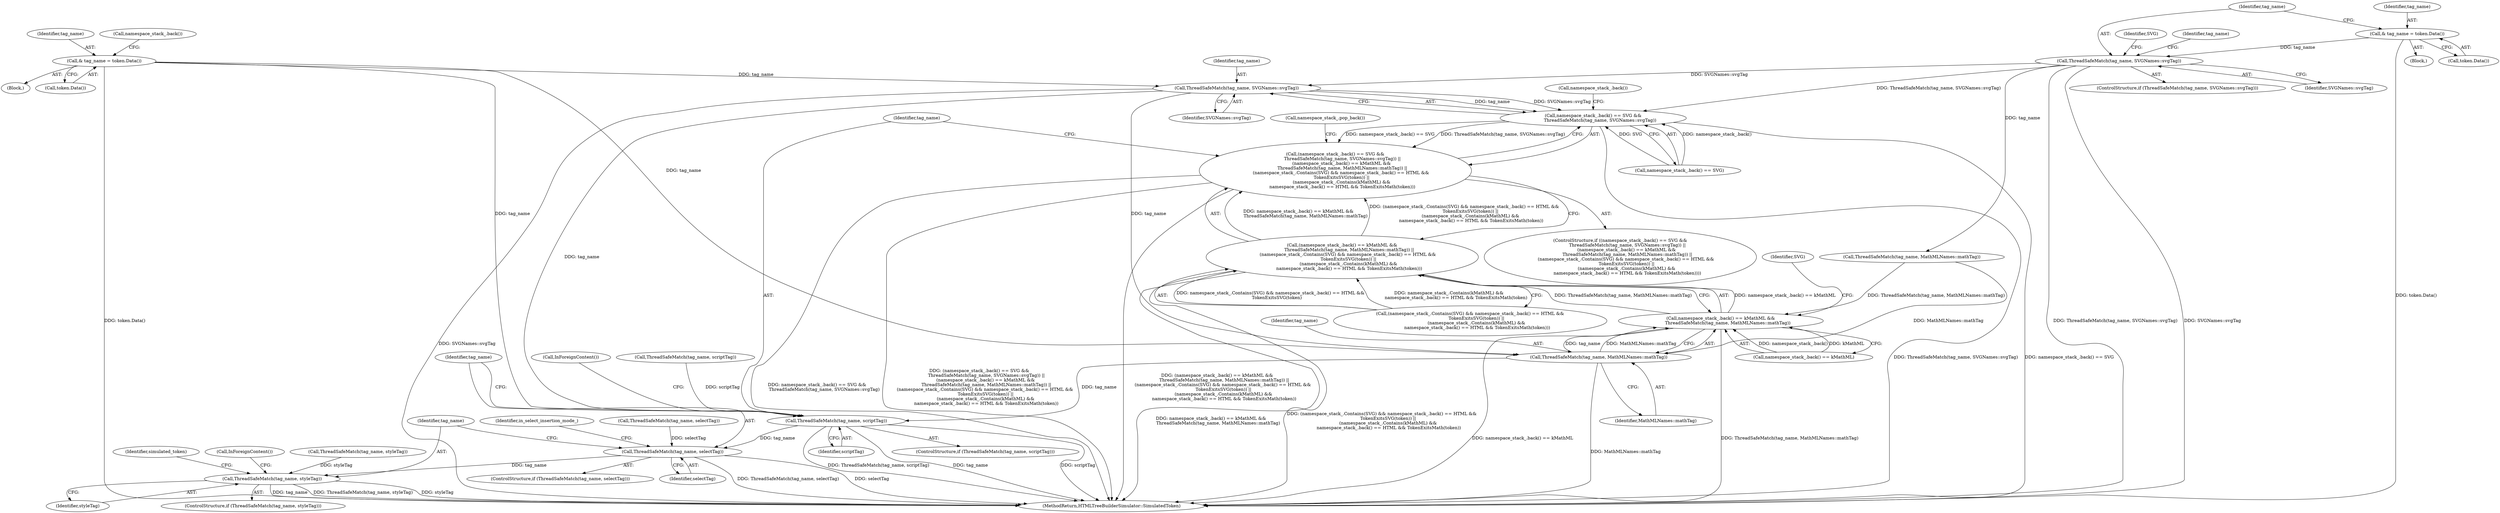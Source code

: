 digraph "0_Chrome_133bc5c262b2555af223263452e9875a95db9eb7@API" {
"1000278" [label="(Call,ThreadSafeMatch(tag_name, SVGNames::svgTag))"];
"1000269" [label="(Call,& tag_name = token.Data())"];
"1000118" [label="(Call,ThreadSafeMatch(tag_name, SVGNames::svgTag))"];
"1000114" [label="(Call,& tag_name = token.Data())"];
"1000274" [label="(Call,namespace_stack_.back() == SVG &&\n          ThreadSafeMatch(tag_name, SVGNames::svgTag))"];
"1000273" [label="(Call,(namespace_stack_.back() == SVG &&\n          ThreadSafeMatch(tag_name, SVGNames::svgTag)) ||\n         (namespace_stack_.back() == kMathML &&\n          ThreadSafeMatch(tag_name, MathMLNames::mathTag)) ||\n        (namespace_stack_.Contains(SVG) && namespace_stack_.back() == HTML &&\n         TokenExitsSVG(token)) ||\n         (namespace_stack_.Contains(kMathML) &&\n          namespace_stack_.back() == HTML && TokenExitsMath(token)))"];
"1000286" [label="(Call,ThreadSafeMatch(tag_name, MathMLNames::mathTag))"];
"1000282" [label="(Call,namespace_stack_.back() == kMathML &&\n          ThreadSafeMatch(tag_name, MathMLNames::mathTag))"];
"1000281" [label="(Call,(namespace_stack_.back() == kMathML &&\n          ThreadSafeMatch(tag_name, MathMLNames::mathTag)) ||\n        (namespace_stack_.Contains(SVG) && namespace_stack_.back() == HTML &&\n         TokenExitsSVG(token)) ||\n         (namespace_stack_.Contains(kMathML) &&\n          namespace_stack_.back() == HTML && TokenExitsMath(token)))"];
"1000311" [label="(Call,ThreadSafeMatch(tag_name, scriptTag))"];
"1000324" [label="(Call,ThreadSafeMatch(tag_name, selectTag))"];
"1000332" [label="(Call,ThreadSafeMatch(tag_name, styleTag))"];
"1000281" [label="(Call,(namespace_stack_.back() == kMathML &&\n          ThreadSafeMatch(tag_name, MathMLNames::mathTag)) ||\n        (namespace_stack_.Contains(SVG) && namespace_stack_.back() == HTML &&\n         TokenExitsSVG(token)) ||\n         (namespace_stack_.Contains(kMathML) &&\n          namespace_stack_.back() == HTML && TokenExitsMath(token)))"];
"1000334" [label="(Identifier,styleTag)"];
"1000336" [label="(Identifier,simulated_token)"];
"1000344" [label="(MethodReturn,HTMLTreeBuilderSimulator::SimulatedToken)"];
"1000272" [label="(ControlStructure,if ((namespace_stack_.back() == SVG &&\n          ThreadSafeMatch(tag_name, SVGNames::svgTag)) ||\n         (namespace_stack_.back() == kMathML &&\n          ThreadSafeMatch(tag_name, MathMLNames::mathTag)) ||\n        (namespace_stack_.Contains(SVG) && namespace_stack_.back() == HTML &&\n         TokenExitsSVG(token)) ||\n         (namespace_stack_.Contains(kMathML) &&\n          namespace_stack_.back() == HTML && TokenExitsMath(token))))"];
"1000117" [label="(ControlStructure,if (ThreadSafeMatch(tag_name, SVGNames::svgTag)))"];
"1000119" [label="(Identifier,tag_name)"];
"1000282" [label="(Call,namespace_stack_.back() == kMathML &&\n          ThreadSafeMatch(tag_name, MathMLNames::mathTag))"];
"1000283" [label="(Call,namespace_stack_.back() == kMathML)"];
"1000323" [label="(ControlStructure,if (ThreadSafeMatch(tag_name, selectTag)))"];
"1000168" [label="(Call,ThreadSafeMatch(tag_name, scriptTag))"];
"1000115" [label="(Identifier,tag_name)"];
"1000273" [label="(Call,(namespace_stack_.back() == SVG &&\n          ThreadSafeMatch(tag_name, SVGNames::svgTag)) ||\n         (namespace_stack_.back() == kMathML &&\n          ThreadSafeMatch(tag_name, MathMLNames::mathTag)) ||\n        (namespace_stack_.Contains(SVG) && namespace_stack_.back() == HTML &&\n         TokenExitsSVG(token)) ||\n         (namespace_stack_.Contains(kMathML) &&\n          namespace_stack_.back() == HTML && TokenExitsMath(token)))"];
"1000118" [label="(Call,ThreadSafeMatch(tag_name, SVGNames::svgTag))"];
"1000267" [label="(Block,)"];
"1000312" [label="(Identifier,tag_name)"];
"1000325" [label="(Identifier,tag_name)"];
"1000332" [label="(Call,ThreadSafeMatch(tag_name, styleTag))"];
"1000284" [label="(Call,namespace_stack_.back())"];
"1000270" [label="(Identifier,tag_name)"];
"1000317" [label="(Call,InForeignContent())"];
"1000311" [label="(Call,ThreadSafeMatch(tag_name, scriptTag))"];
"1000275" [label="(Call,namespace_stack_.back() == SVG)"];
"1000310" [label="(ControlStructure,if (ThreadSafeMatch(tag_name, scriptTag)))"];
"1000280" [label="(Identifier,SVGNames::svgTag)"];
"1000112" [label="(Block,)"];
"1000331" [label="(ControlStructure,if (ThreadSafeMatch(tag_name, styleTag)))"];
"1000274" [label="(Call,namespace_stack_.back() == SVG &&\n          ThreadSafeMatch(tag_name, SVGNames::svgTag))"];
"1000309" [label="(Call,namespace_stack_.pop_back())"];
"1000287" [label="(Identifier,tag_name)"];
"1000313" [label="(Identifier,scriptTag)"];
"1000339" [label="(Call,InForeignContent())"];
"1000276" [label="(Call,namespace_stack_.back())"];
"1000122" [label="(Identifier,SVG)"];
"1000271" [label="(Call,token.Data())"];
"1000326" [label="(Identifier,selectTag)"];
"1000292" [label="(Identifier,SVG)"];
"1000324" [label="(Call,ThreadSafeMatch(tag_name, selectTag))"];
"1000238" [label="(Call,ThreadSafeMatch(tag_name, selectTag))"];
"1000333" [label="(Identifier,tag_name)"];
"1000125" [label="(Identifier,tag_name)"];
"1000329" [label="(Identifier,in_select_insertion_mode_)"];
"1000116" [label="(Call,token.Data())"];
"1000120" [label="(Identifier,SVGNames::svgTag)"];
"1000204" [label="(Call,ThreadSafeMatch(tag_name, styleTag))"];
"1000269" [label="(Call,& tag_name = token.Data())"];
"1000114" [label="(Call,& tag_name = token.Data())"];
"1000288" [label="(Identifier,MathMLNames::mathTag)"];
"1000286" [label="(Call,ThreadSafeMatch(tag_name, MathMLNames::mathTag))"];
"1000289" [label="(Call,(namespace_stack_.Contains(SVG) && namespace_stack_.back() == HTML &&\n         TokenExitsSVG(token)) ||\n         (namespace_stack_.Contains(kMathML) &&\n          namespace_stack_.back() == HTML && TokenExitsMath(token)))"];
"1000278" [label="(Call,ThreadSafeMatch(tag_name, SVGNames::svgTag))"];
"1000279" [label="(Identifier,tag_name)"];
"1000124" [label="(Call,ThreadSafeMatch(tag_name, MathMLNames::mathTag))"];
"1000278" -> "1000274"  [label="AST: "];
"1000278" -> "1000280"  [label="CFG: "];
"1000279" -> "1000278"  [label="AST: "];
"1000280" -> "1000278"  [label="AST: "];
"1000274" -> "1000278"  [label="CFG: "];
"1000278" -> "1000344"  [label="DDG: SVGNames::svgTag"];
"1000278" -> "1000274"  [label="DDG: tag_name"];
"1000278" -> "1000274"  [label="DDG: SVGNames::svgTag"];
"1000269" -> "1000278"  [label="DDG: tag_name"];
"1000118" -> "1000278"  [label="DDG: SVGNames::svgTag"];
"1000278" -> "1000286"  [label="DDG: tag_name"];
"1000278" -> "1000311"  [label="DDG: tag_name"];
"1000269" -> "1000267"  [label="AST: "];
"1000269" -> "1000271"  [label="CFG: "];
"1000270" -> "1000269"  [label="AST: "];
"1000271" -> "1000269"  [label="AST: "];
"1000276" -> "1000269"  [label="CFG: "];
"1000269" -> "1000344"  [label="DDG: token.Data()"];
"1000269" -> "1000286"  [label="DDG: tag_name"];
"1000269" -> "1000311"  [label="DDG: tag_name"];
"1000118" -> "1000117"  [label="AST: "];
"1000118" -> "1000120"  [label="CFG: "];
"1000119" -> "1000118"  [label="AST: "];
"1000120" -> "1000118"  [label="AST: "];
"1000122" -> "1000118"  [label="CFG: "];
"1000125" -> "1000118"  [label="CFG: "];
"1000118" -> "1000344"  [label="DDG: ThreadSafeMatch(tag_name, SVGNames::svgTag)"];
"1000118" -> "1000344"  [label="DDG: SVGNames::svgTag"];
"1000114" -> "1000118"  [label="DDG: tag_name"];
"1000118" -> "1000124"  [label="DDG: tag_name"];
"1000118" -> "1000274"  [label="DDG: ThreadSafeMatch(tag_name, SVGNames::svgTag)"];
"1000114" -> "1000112"  [label="AST: "];
"1000114" -> "1000116"  [label="CFG: "];
"1000115" -> "1000114"  [label="AST: "];
"1000116" -> "1000114"  [label="AST: "];
"1000119" -> "1000114"  [label="CFG: "];
"1000114" -> "1000344"  [label="DDG: token.Data()"];
"1000274" -> "1000273"  [label="AST: "];
"1000274" -> "1000275"  [label="CFG: "];
"1000275" -> "1000274"  [label="AST: "];
"1000284" -> "1000274"  [label="CFG: "];
"1000273" -> "1000274"  [label="CFG: "];
"1000274" -> "1000344"  [label="DDG: namespace_stack_.back() == SVG"];
"1000274" -> "1000344"  [label="DDG: ThreadSafeMatch(tag_name, SVGNames::svgTag)"];
"1000274" -> "1000273"  [label="DDG: namespace_stack_.back() == SVG"];
"1000274" -> "1000273"  [label="DDG: ThreadSafeMatch(tag_name, SVGNames::svgTag)"];
"1000275" -> "1000274"  [label="DDG: namespace_stack_.back()"];
"1000275" -> "1000274"  [label="DDG: SVG"];
"1000273" -> "1000272"  [label="AST: "];
"1000273" -> "1000281"  [label="CFG: "];
"1000281" -> "1000273"  [label="AST: "];
"1000309" -> "1000273"  [label="CFG: "];
"1000312" -> "1000273"  [label="CFG: "];
"1000273" -> "1000344"  [label="DDG: namespace_stack_.back() == SVG &&\n          ThreadSafeMatch(tag_name, SVGNames::svgTag)"];
"1000273" -> "1000344"  [label="DDG: (namespace_stack_.back() == SVG &&\n          ThreadSafeMatch(tag_name, SVGNames::svgTag)) ||\n         (namespace_stack_.back() == kMathML &&\n          ThreadSafeMatch(tag_name, MathMLNames::mathTag)) ||\n        (namespace_stack_.Contains(SVG) && namespace_stack_.back() == HTML &&\n         TokenExitsSVG(token)) ||\n         (namespace_stack_.Contains(kMathML) &&\n          namespace_stack_.back() == HTML && TokenExitsMath(token))"];
"1000273" -> "1000344"  [label="DDG: (namespace_stack_.back() == kMathML &&\n          ThreadSafeMatch(tag_name, MathMLNames::mathTag)) ||\n        (namespace_stack_.Contains(SVG) && namespace_stack_.back() == HTML &&\n         TokenExitsSVG(token)) ||\n         (namespace_stack_.Contains(kMathML) &&\n          namespace_stack_.back() == HTML && TokenExitsMath(token))"];
"1000281" -> "1000273"  [label="DDG: namespace_stack_.back() == kMathML &&\n          ThreadSafeMatch(tag_name, MathMLNames::mathTag)"];
"1000281" -> "1000273"  [label="DDG: (namespace_stack_.Contains(SVG) && namespace_stack_.back() == HTML &&\n         TokenExitsSVG(token)) ||\n         (namespace_stack_.Contains(kMathML) &&\n          namespace_stack_.back() == HTML && TokenExitsMath(token))"];
"1000286" -> "1000282"  [label="AST: "];
"1000286" -> "1000288"  [label="CFG: "];
"1000287" -> "1000286"  [label="AST: "];
"1000288" -> "1000286"  [label="AST: "];
"1000282" -> "1000286"  [label="CFG: "];
"1000286" -> "1000344"  [label="DDG: MathMLNames::mathTag"];
"1000286" -> "1000282"  [label="DDG: tag_name"];
"1000286" -> "1000282"  [label="DDG: MathMLNames::mathTag"];
"1000124" -> "1000286"  [label="DDG: MathMLNames::mathTag"];
"1000286" -> "1000311"  [label="DDG: tag_name"];
"1000282" -> "1000281"  [label="AST: "];
"1000282" -> "1000283"  [label="CFG: "];
"1000283" -> "1000282"  [label="AST: "];
"1000292" -> "1000282"  [label="CFG: "];
"1000281" -> "1000282"  [label="CFG: "];
"1000282" -> "1000344"  [label="DDG: ThreadSafeMatch(tag_name, MathMLNames::mathTag)"];
"1000282" -> "1000344"  [label="DDG: namespace_stack_.back() == kMathML"];
"1000282" -> "1000281"  [label="DDG: namespace_stack_.back() == kMathML"];
"1000282" -> "1000281"  [label="DDG: ThreadSafeMatch(tag_name, MathMLNames::mathTag)"];
"1000283" -> "1000282"  [label="DDG: namespace_stack_.back()"];
"1000283" -> "1000282"  [label="DDG: kMathML"];
"1000124" -> "1000282"  [label="DDG: ThreadSafeMatch(tag_name, MathMLNames::mathTag)"];
"1000281" -> "1000289"  [label="CFG: "];
"1000289" -> "1000281"  [label="AST: "];
"1000281" -> "1000344"  [label="DDG: namespace_stack_.back() == kMathML &&\n          ThreadSafeMatch(tag_name, MathMLNames::mathTag)"];
"1000281" -> "1000344"  [label="DDG: (namespace_stack_.Contains(SVG) && namespace_stack_.back() == HTML &&\n         TokenExitsSVG(token)) ||\n         (namespace_stack_.Contains(kMathML) &&\n          namespace_stack_.back() == HTML && TokenExitsMath(token))"];
"1000289" -> "1000281"  [label="DDG: namespace_stack_.Contains(SVG) && namespace_stack_.back() == HTML &&\n         TokenExitsSVG(token)"];
"1000289" -> "1000281"  [label="DDG: namespace_stack_.Contains(kMathML) &&\n          namespace_stack_.back() == HTML && TokenExitsMath(token)"];
"1000311" -> "1000310"  [label="AST: "];
"1000311" -> "1000313"  [label="CFG: "];
"1000312" -> "1000311"  [label="AST: "];
"1000313" -> "1000311"  [label="AST: "];
"1000317" -> "1000311"  [label="CFG: "];
"1000325" -> "1000311"  [label="CFG: "];
"1000311" -> "1000344"  [label="DDG: tag_name"];
"1000311" -> "1000344"  [label="DDG: scriptTag"];
"1000311" -> "1000344"  [label="DDG: ThreadSafeMatch(tag_name, scriptTag)"];
"1000168" -> "1000311"  [label="DDG: scriptTag"];
"1000311" -> "1000324"  [label="DDG: tag_name"];
"1000324" -> "1000323"  [label="AST: "];
"1000324" -> "1000326"  [label="CFG: "];
"1000325" -> "1000324"  [label="AST: "];
"1000326" -> "1000324"  [label="AST: "];
"1000329" -> "1000324"  [label="CFG: "];
"1000333" -> "1000324"  [label="CFG: "];
"1000324" -> "1000344"  [label="DDG: selectTag"];
"1000324" -> "1000344"  [label="DDG: ThreadSafeMatch(tag_name, selectTag)"];
"1000238" -> "1000324"  [label="DDG: selectTag"];
"1000324" -> "1000332"  [label="DDG: tag_name"];
"1000332" -> "1000331"  [label="AST: "];
"1000332" -> "1000334"  [label="CFG: "];
"1000333" -> "1000332"  [label="AST: "];
"1000334" -> "1000332"  [label="AST: "];
"1000336" -> "1000332"  [label="CFG: "];
"1000339" -> "1000332"  [label="CFG: "];
"1000332" -> "1000344"  [label="DDG: styleTag"];
"1000332" -> "1000344"  [label="DDG: tag_name"];
"1000332" -> "1000344"  [label="DDG: ThreadSafeMatch(tag_name, styleTag)"];
"1000204" -> "1000332"  [label="DDG: styleTag"];
}
